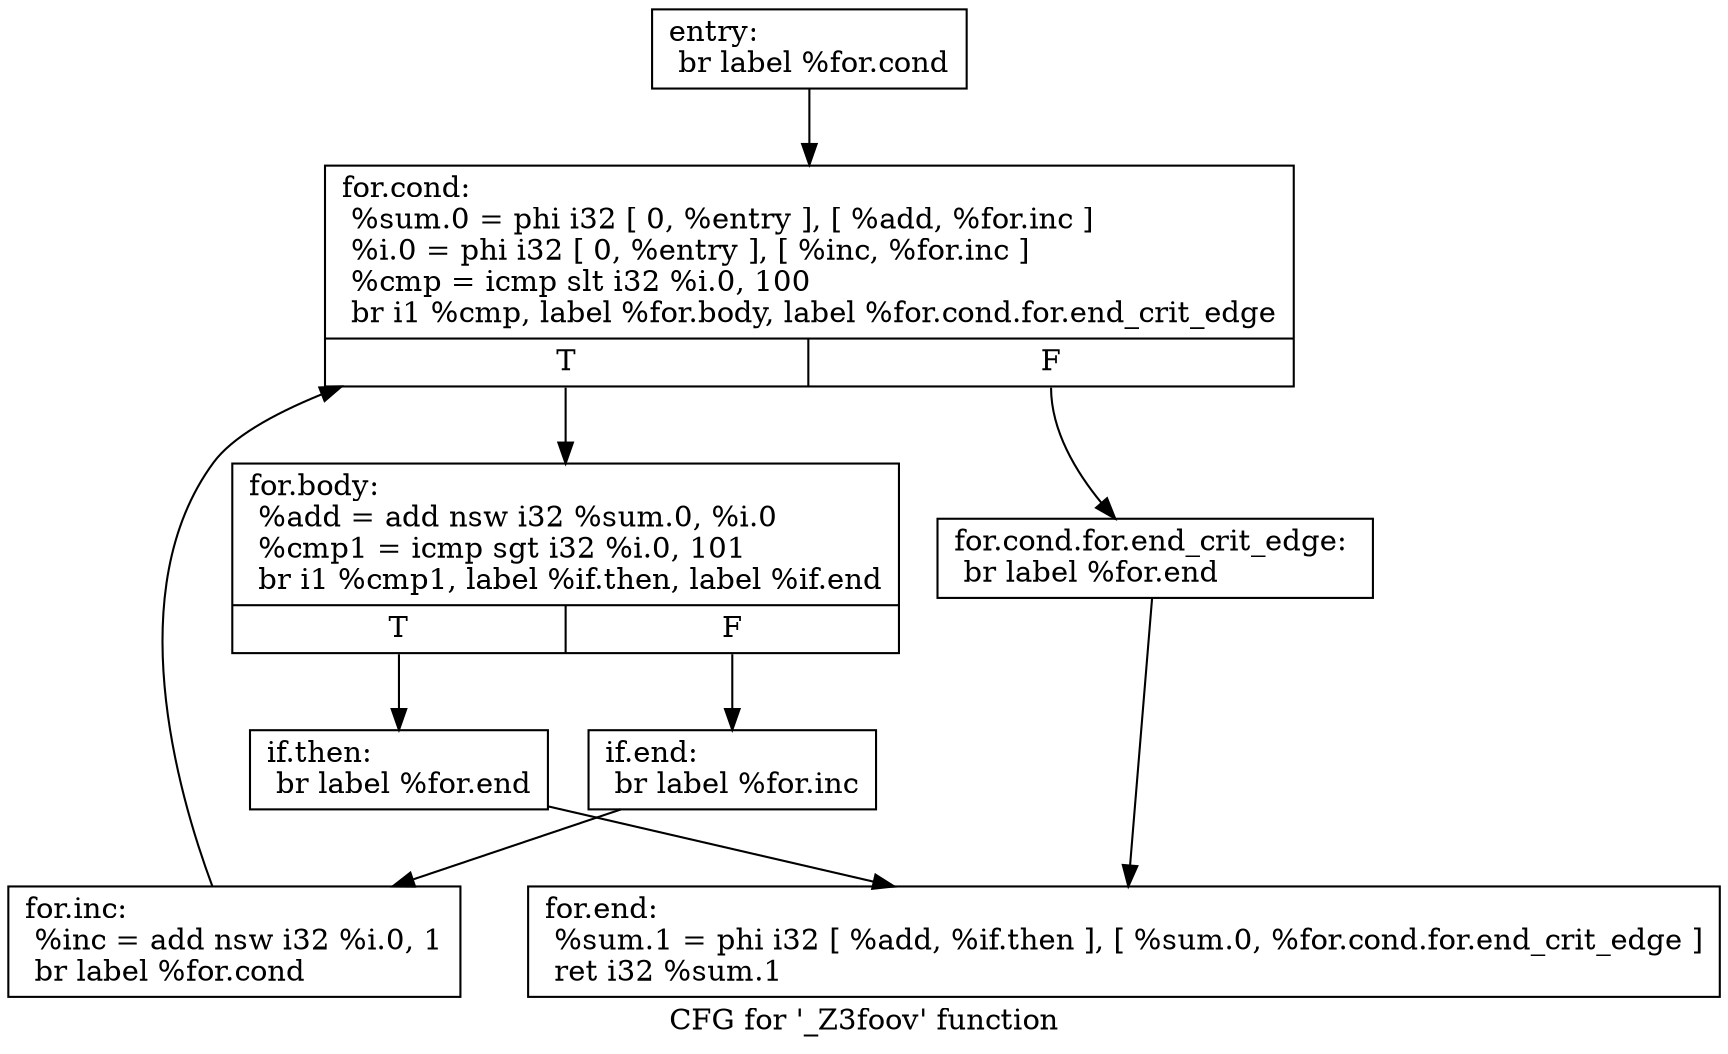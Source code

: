 digraph "CFG for '_Z3foov' function" {
	label="CFG for '_Z3foov' function";

	Node0x5636728fd370 [shape=record,label="{entry:\l  br label %for.cond\l}"];
	Node0x5636728fd370 -> Node0x5636728fd500;
	Node0x5636728fd500 [shape=record,label="{for.cond:                                         \l  %sum.0 = phi i32 [ 0, %entry ], [ %add, %for.inc ]\l  %i.0 = phi i32 [ 0, %entry ], [ %inc, %for.inc ]\l  %cmp = icmp slt i32 %i.0, 100\l  br i1 %cmp, label %for.body, label %for.cond.for.end_crit_edge\l|{<s0>T|<s1>F}}"];
	Node0x5636728fd500:s0 -> Node0x5636728fe030;
	Node0x5636728fd500:s1 -> Node0x5636728fe140;
	Node0x5636728fe140 [shape=record,label="{for.cond.for.end_crit_edge:                       \l  br label %for.end\l}"];
	Node0x5636728fe140 -> Node0x5636728fe320;
	Node0x5636728fe030 [shape=record,label="{for.body:                                         \l  %add = add nsw i32 %sum.0, %i.0\l  %cmp1 = icmp sgt i32 %i.0, 101\l  br i1 %cmp1, label %if.then, label %if.end\l|{<s0>T|<s1>F}}"];
	Node0x5636728fe030:s0 -> Node0x5636728fe4f0;
	Node0x5636728fe030:s1 -> Node0x5636728fe560;
	Node0x5636728fe4f0 [shape=record,label="{if.then:                                          \l  br label %for.end\l}"];
	Node0x5636728fe4f0 -> Node0x5636728fe320;
	Node0x5636728fe560 [shape=record,label="{if.end:                                           \l  br label %for.inc\l}"];
	Node0x5636728fe560 -> Node0x5636728fdc70;
	Node0x5636728fdc70 [shape=record,label="{for.inc:                                          \l  %inc = add nsw i32 %i.0, 1\l  br label %for.cond\l}"];
	Node0x5636728fdc70 -> Node0x5636728fd500;
	Node0x5636728fe320 [shape=record,label="{for.end:                                          \l  %sum.1 = phi i32 [ %add, %if.then ], [ %sum.0, %for.cond.for.end_crit_edge ]\l  ret i32 %sum.1\l}"];
}
